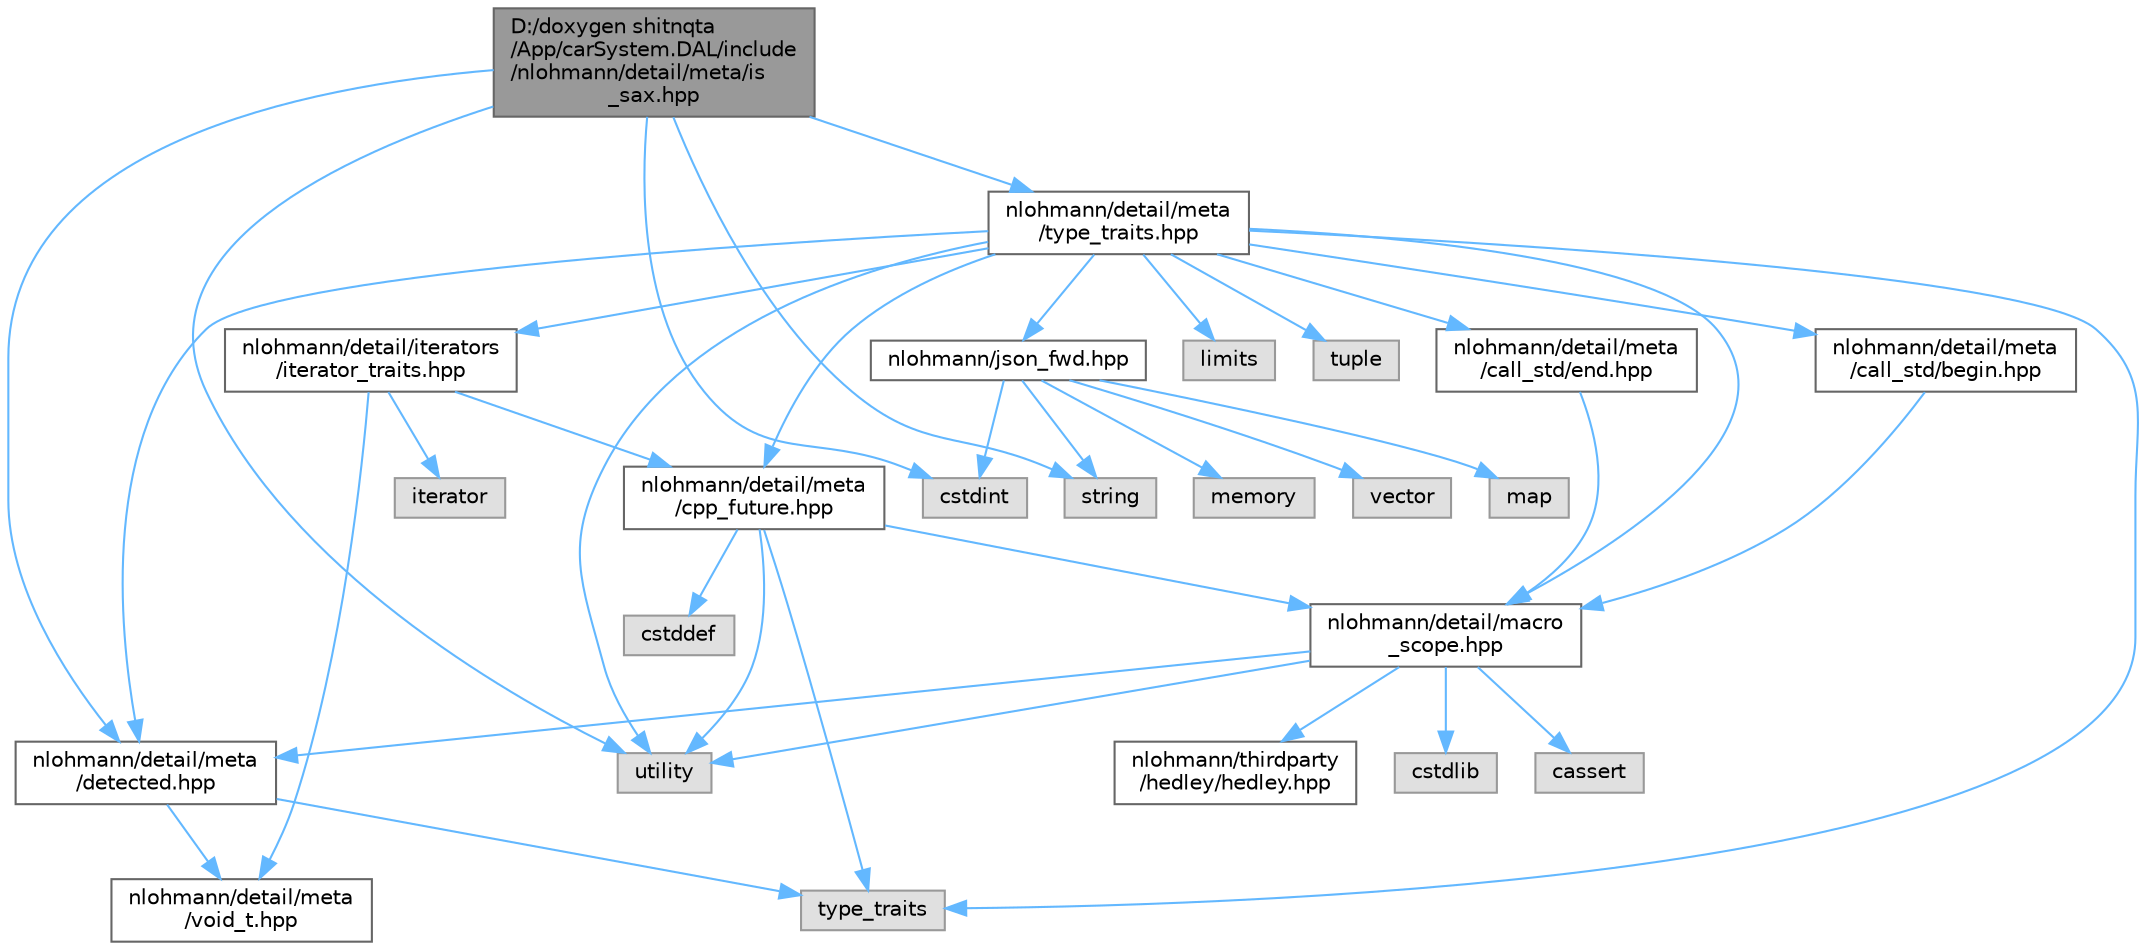 digraph "D:/doxygen shitnqta/App/carSystem.DAL/include/nlohmann/detail/meta/is_sax.hpp"
{
 // INTERACTIVE_SVG=YES
 // LATEX_PDF_SIZE
  bgcolor="transparent";
  edge [fontname=Helvetica,fontsize=10,labelfontname=Helvetica,labelfontsize=10];
  node [fontname=Helvetica,fontsize=10,shape=box,height=0.2,width=0.4];
  Node1 [id="Node000001",label="D:/doxygen shitnqta\l/App/carSystem.DAL/include\l/nlohmann/detail/meta/is\l_sax.hpp",height=0.2,width=0.4,color="gray40", fillcolor="grey60", style="filled", fontcolor="black",tooltip=" "];
  Node1 -> Node2 [id="edge38_Node000001_Node000002",color="steelblue1",style="solid",tooltip=" "];
  Node2 [id="Node000002",label="cstdint",height=0.2,width=0.4,color="grey60", fillcolor="#E0E0E0", style="filled",tooltip=" "];
  Node1 -> Node3 [id="edge39_Node000001_Node000003",color="steelblue1",style="solid",tooltip=" "];
  Node3 [id="Node000003",label="utility",height=0.2,width=0.4,color="grey60", fillcolor="#E0E0E0", style="filled",tooltip=" "];
  Node1 -> Node4 [id="edge40_Node000001_Node000004",color="steelblue1",style="solid",tooltip=" "];
  Node4 [id="Node000004",label="string",height=0.2,width=0.4,color="grey60", fillcolor="#E0E0E0", style="filled",tooltip=" "];
  Node1 -> Node5 [id="edge41_Node000001_Node000005",color="steelblue1",style="solid",tooltip=" "];
  Node5 [id="Node000005",label="nlohmann/detail/meta\l/detected.hpp",height=0.2,width=0.4,color="grey40", fillcolor="white", style="filled",URL="$a00221.html",tooltip=" "];
  Node5 -> Node6 [id="edge42_Node000005_Node000006",color="steelblue1",style="solid",tooltip=" "];
  Node6 [id="Node000006",label="type_traits",height=0.2,width=0.4,color="grey60", fillcolor="#E0E0E0", style="filled",tooltip=" "];
  Node5 -> Node7 [id="edge43_Node000005_Node000007",color="steelblue1",style="solid",tooltip=" "];
  Node7 [id="Node000007",label="nlohmann/detail/meta\l/void_t.hpp",height=0.2,width=0.4,color="grey40", fillcolor="white", style="filled",URL="$a00233.html",tooltip=" "];
  Node1 -> Node8 [id="edge44_Node000001_Node000008",color="steelblue1",style="solid",tooltip=" "];
  Node8 [id="Node000008",label="nlohmann/detail/meta\l/type_traits.hpp",height=0.2,width=0.4,color="grey40", fillcolor="white", style="filled",URL="$a00230.html",tooltip=" "];
  Node8 -> Node9 [id="edge45_Node000008_Node000009",color="steelblue1",style="solid",tooltip=" "];
  Node9 [id="Node000009",label="limits",height=0.2,width=0.4,color="grey60", fillcolor="#E0E0E0", style="filled",tooltip=" "];
  Node8 -> Node6 [id="edge46_Node000008_Node000006",color="steelblue1",style="solid",tooltip=" "];
  Node8 -> Node3 [id="edge47_Node000008_Node000003",color="steelblue1",style="solid",tooltip=" "];
  Node8 -> Node10 [id="edge48_Node000008_Node000010",color="steelblue1",style="solid",tooltip=" "];
  Node10 [id="Node000010",label="tuple",height=0.2,width=0.4,color="grey60", fillcolor="#E0E0E0", style="filled",tooltip=" "];
  Node8 -> Node11 [id="edge49_Node000008_Node000011",color="steelblue1",style="solid",tooltip=" "];
  Node11 [id="Node000011",label="nlohmann/detail/macro\l_scope.hpp",height=0.2,width=0.4,color="grey40", fillcolor="white", style="filled",URL="$a00206.html",tooltip=" "];
  Node11 -> Node3 [id="edge50_Node000011_Node000003",color="steelblue1",style="solid",tooltip=" "];
  Node11 -> Node12 [id="edge51_Node000011_Node000012",color="steelblue1",style="solid",tooltip=" "];
  Node12 [id="Node000012",label="nlohmann/thirdparty\l/hedley/hedley.hpp",height=0.2,width=0.4,color="grey40", fillcolor="white", style="filled",URL="$a00260.html",tooltip=" "];
  Node11 -> Node5 [id="edge52_Node000011_Node000005",color="steelblue1",style="solid",tooltip=" "];
  Node11 -> Node13 [id="edge53_Node000011_Node000013",color="steelblue1",style="solid",tooltip=" "];
  Node13 [id="Node000013",label="cstdlib",height=0.2,width=0.4,color="grey60", fillcolor="#E0E0E0", style="filled",tooltip=" "];
  Node11 -> Node14 [id="edge54_Node000011_Node000014",color="steelblue1",style="solid",tooltip=" "];
  Node14 [id="Node000014",label="cassert",height=0.2,width=0.4,color="grey60", fillcolor="#E0E0E0", style="filled",tooltip=" "];
  Node8 -> Node15 [id="edge55_Node000008_Node000015",color="steelblue1",style="solid",tooltip=" "];
  Node15 [id="Node000015",label="nlohmann/detail/iterators\l/iterator_traits.hpp",height=0.2,width=0.4,color="grey40", fillcolor="white", style="filled",URL="$a00188.html",tooltip=" "];
  Node15 -> Node16 [id="edge56_Node000015_Node000016",color="steelblue1",style="solid",tooltip=" "];
  Node16 [id="Node000016",label="iterator",height=0.2,width=0.4,color="grey60", fillcolor="#E0E0E0", style="filled",tooltip=" "];
  Node15 -> Node7 [id="edge57_Node000015_Node000007",color="steelblue1",style="solid",tooltip=" "];
  Node15 -> Node17 [id="edge58_Node000015_Node000017",color="steelblue1",style="solid",tooltip=" "];
  Node17 [id="Node000017",label="nlohmann/detail/meta\l/cpp_future.hpp",height=0.2,width=0.4,color="grey40", fillcolor="white", style="filled",URL="$a00218.html",tooltip=" "];
  Node17 -> Node18 [id="edge59_Node000017_Node000018",color="steelblue1",style="solid",tooltip=" "];
  Node18 [id="Node000018",label="cstddef",height=0.2,width=0.4,color="grey60", fillcolor="#E0E0E0", style="filled",tooltip=" "];
  Node17 -> Node6 [id="edge60_Node000017_Node000006",color="steelblue1",style="solid",tooltip=" "];
  Node17 -> Node3 [id="edge61_Node000017_Node000003",color="steelblue1",style="solid",tooltip=" "];
  Node17 -> Node11 [id="edge62_Node000017_Node000011",color="steelblue1",style="solid",tooltip=" "];
  Node8 -> Node19 [id="edge63_Node000008_Node000019",color="steelblue1",style="solid",tooltip=" "];
  Node19 [id="Node000019",label="nlohmann/detail/meta\l/call_std/begin.hpp",height=0.2,width=0.4,color="grey40", fillcolor="white", style="filled",URL="$a00212.html",tooltip=" "];
  Node19 -> Node11 [id="edge64_Node000019_Node000011",color="steelblue1",style="solid",tooltip=" "];
  Node8 -> Node20 [id="edge65_Node000008_Node000020",color="steelblue1",style="solid",tooltip=" "];
  Node20 [id="Node000020",label="nlohmann/detail/meta\l/call_std/end.hpp",height=0.2,width=0.4,color="grey40", fillcolor="white", style="filled",URL="$a00215.html",tooltip=" "];
  Node20 -> Node11 [id="edge66_Node000020_Node000011",color="steelblue1",style="solid",tooltip=" "];
  Node8 -> Node17 [id="edge67_Node000008_Node000017",color="steelblue1",style="solid",tooltip=" "];
  Node8 -> Node5 [id="edge68_Node000008_Node000005",color="steelblue1",style="solid",tooltip=" "];
  Node8 -> Node21 [id="edge69_Node000008_Node000021",color="steelblue1",style="solid",tooltip=" "];
  Node21 [id="Node000021",label="nlohmann/json_fwd.hpp",height=0.2,width=0.4,color="grey40", fillcolor="white", style="filled",URL="$a00254.html",tooltip=" "];
  Node21 -> Node2 [id="edge70_Node000021_Node000002",color="steelblue1",style="solid",tooltip=" "];
  Node21 -> Node22 [id="edge71_Node000021_Node000022",color="steelblue1",style="solid",tooltip=" "];
  Node22 [id="Node000022",label="map",height=0.2,width=0.4,color="grey60", fillcolor="#E0E0E0", style="filled",tooltip=" "];
  Node21 -> Node23 [id="edge72_Node000021_Node000023",color="steelblue1",style="solid",tooltip=" "];
  Node23 [id="Node000023",label="memory",height=0.2,width=0.4,color="grey60", fillcolor="#E0E0E0", style="filled",tooltip=" "];
  Node21 -> Node4 [id="edge73_Node000021_Node000004",color="steelblue1",style="solid",tooltip=" "];
  Node21 -> Node24 [id="edge74_Node000021_Node000024",color="steelblue1",style="solid",tooltip=" "];
  Node24 [id="Node000024",label="vector",height=0.2,width=0.4,color="grey60", fillcolor="#E0E0E0", style="filled",tooltip=" "];
}
